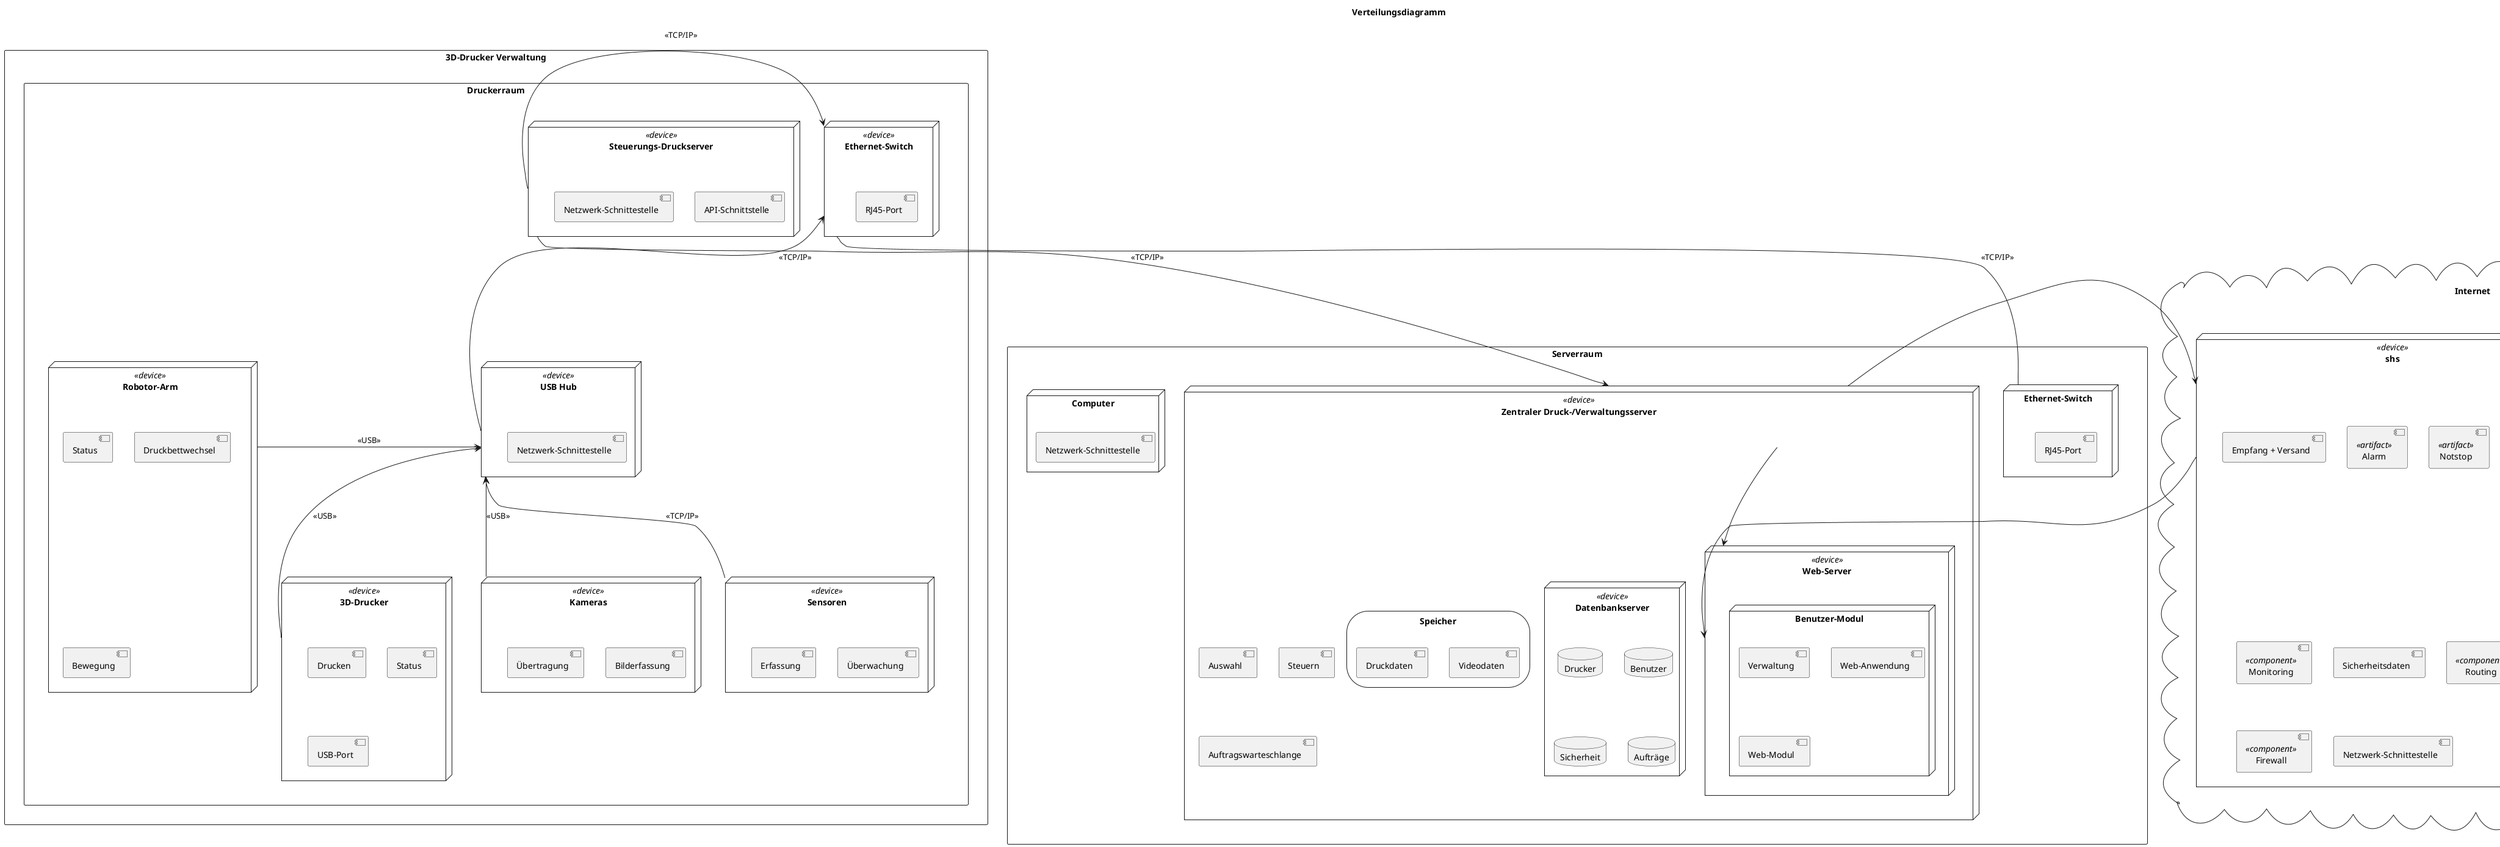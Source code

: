 @startuml

title Verteilungsdiagramm
     cloud Internet{
     shs --> Internet
     Client --> Internet
     }
     node Client <<device>>{
        node Browser <<device>>{
        artifact Website <<artifact>>
        }
     }

    rectangle Serverraum {

        node "Ethernet-Switch" as es2  {
        [RJ45-Port] as ns_es2
        }
        node "Zentraler Druck-/Verwaltungsserver" as zds  <<device>> {
          [Auswahl]
          [Steuern]
          [Auftragswarteschlange]

          node  "Web-Server" as ds  <<device>> {
            node "Benutzer-Modul"{
                [Verwaltung]
                [Web-Anwendung]
                [Web-Modul]
            }
          }
          node  "Datenbankserver" as dbs  <<device>> {
              database Drucker
              database Benutzer
              database Sicherheit
              database Aufträge
        }
         storage Speicher {
            [Videodaten]
            [Druckdaten]
          }

        }
        node "Sicherheits-Server" as shs <<device>> {
          [Empfang + Versand] as em_sicherheit
          [Alarm] <<artifact>>
          [Notstop] <<artifact>>
          [Monitoring] <<component>>
          [Sicherheitsdaten]
          [Routing] <<component>>
          [Firewall] <<component>>
          [Netzwerk-Schnittestelle] as ns_shs
          storage Speicher as stor {
            [Backup]
          }
        }
        node "Computer"  {
        [Netzwerk-Schnittestelle]
        }
     }

rectangle "3D-Drucker Verwaltung"  {

    rectangle Druckerraum {

        node "Ethernet-Switch" as es1 <<device>>   {
        [RJ45-Port]
        }
               node "Steuerungs-Druckserver" as std  <<device>> {
        [API-Schnittstelle] as ve_steuerung
        [Netzwerk-Schnittestelle] as ns_std
        }
        node "USB Hub" as usbhub  <<device>> {
        [Netzwerk-Schnittestelle] as usbhub_std
        }


            node "3D-Drucker" as 3dd <<device>> {
              [Drucken]
              [Status] as 3dd_status
              [USB-Port]
              }
              together {
                node "Sensoren" as s <<device>> {
                  [Überwachung]
                  [Erfassung]
                }
                node "Kameras" as c <<device>> {
                  [Bilderfassung]
                  [Übertragung]
                }
            }
              node "Robotor-Arm" as ra  <<device>> {
              [Status] as ra_status
              [Druckbettwechsel]
              [Bewegung]
            }

    }
    ' Verlinkung
    Druckerraum -[hidden]d->Serverraum
      3dd -u-> usbhub :<<USB>>
      c -u-> usbhub :<<USB>>
      ra -l-> usbhub :<<USB>>
      s --> usbhub :<<TCP/IP>>
      usbhub -u->es1:<<TCP/IP>>
      std -> es1:<<TCP/IP>>
      std --> zds :<<TCP/IP>>
      zds --> shs :<<TCP/IP>>
      es1 -- es2

     zds --> ds
     shs --> ds


}


@enduml